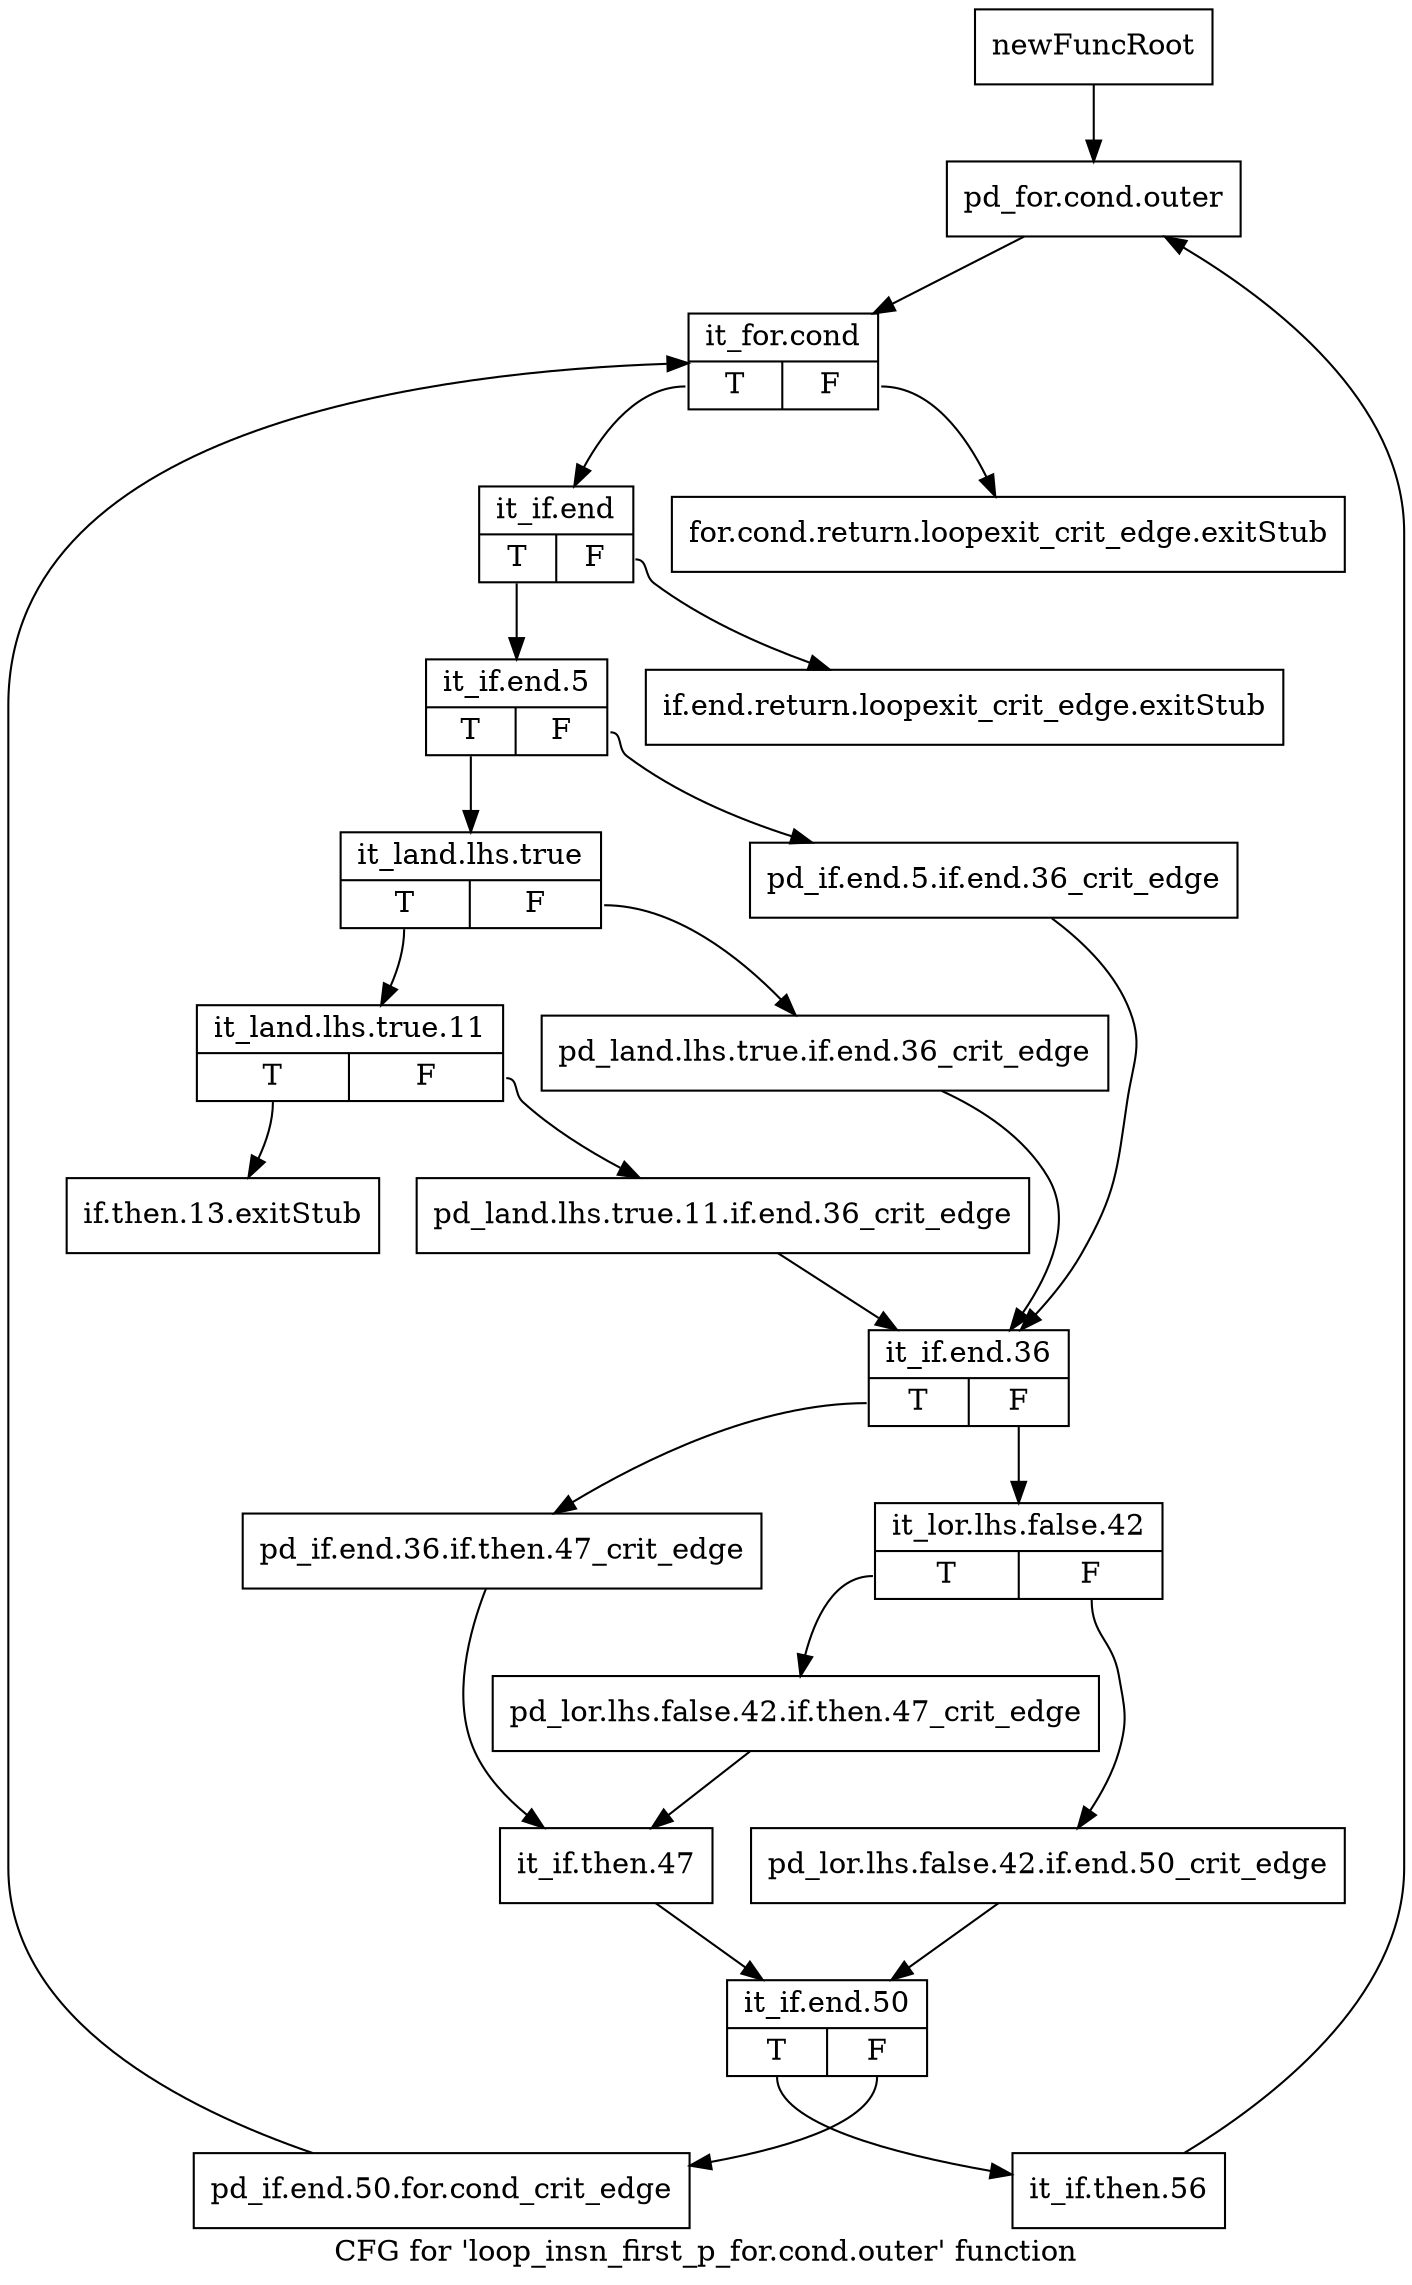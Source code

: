 digraph "CFG for 'loop_insn_first_p_for.cond.outer' function" {
	label="CFG for 'loop_insn_first_p_for.cond.outer' function";

	Node0xb497210 [shape=record,label="{newFuncRoot}"];
	Node0xb497210 -> Node0xb4a2a00;
	Node0xb497260 [shape=record,label="{for.cond.return.loopexit_crit_edge.exitStub}"];
	Node0xb4a2960 [shape=record,label="{if.end.return.loopexit_crit_edge.exitStub}"];
	Node0xb4a29b0 [shape=record,label="{if.then.13.exitStub}"];
	Node0xb4a2a00 [shape=record,label="{pd_for.cond.outer}"];
	Node0xb4a2a00 -> Node0xb4a2a50;
	Node0xb4a2a50 [shape=record,label="{it_for.cond|{<s0>T|<s1>F}}"];
	Node0xb4a2a50:s0 -> Node0xb4a2aa0;
	Node0xb4a2a50:s1 -> Node0xb497260;
	Node0xb4a2aa0 [shape=record,label="{it_if.end|{<s0>T|<s1>F}}"];
	Node0xb4a2aa0:s0 -> Node0xb4a2af0;
	Node0xb4a2aa0:s1 -> Node0xb4a2960;
	Node0xb4a2af0 [shape=record,label="{it_if.end.5|{<s0>T|<s1>F}}"];
	Node0xb4a2af0:s0 -> Node0xb4a2b90;
	Node0xb4a2af0:s1 -> Node0xb4a2b40;
	Node0xb4a2b40 [shape=record,label="{pd_if.end.5.if.end.36_crit_edge}"];
	Node0xb4a2b40 -> Node0xb4a2cd0;
	Node0xb4a2b90 [shape=record,label="{it_land.lhs.true|{<s0>T|<s1>F}}"];
	Node0xb4a2b90:s0 -> Node0xb4a2c30;
	Node0xb4a2b90:s1 -> Node0xb4a2be0;
	Node0xb4a2be0 [shape=record,label="{pd_land.lhs.true.if.end.36_crit_edge}"];
	Node0xb4a2be0 -> Node0xb4a2cd0;
	Node0xb4a2c30 [shape=record,label="{it_land.lhs.true.11|{<s0>T|<s1>F}}"];
	Node0xb4a2c30:s0 -> Node0xb4a29b0;
	Node0xb4a2c30:s1 -> Node0xb4a2c80;
	Node0xb4a2c80 [shape=record,label="{pd_land.lhs.true.11.if.end.36_crit_edge}"];
	Node0xb4a2c80 -> Node0xb4a2cd0;
	Node0xb4a2cd0 [shape=record,label="{it_if.end.36|{<s0>T|<s1>F}}"];
	Node0xb4a2cd0:s0 -> Node0xb4a2e10;
	Node0xb4a2cd0:s1 -> Node0xb4a2d20;
	Node0xb4a2d20 [shape=record,label="{it_lor.lhs.false.42|{<s0>T|<s1>F}}"];
	Node0xb4a2d20:s0 -> Node0xb4a2dc0;
	Node0xb4a2d20:s1 -> Node0xb4a2d70;
	Node0xb4a2d70 [shape=record,label="{pd_lor.lhs.false.42.if.end.50_crit_edge}"];
	Node0xb4a2d70 -> Node0xb4a2eb0;
	Node0xb4a2dc0 [shape=record,label="{pd_lor.lhs.false.42.if.then.47_crit_edge}"];
	Node0xb4a2dc0 -> Node0xb4a2e60;
	Node0xb4a2e10 [shape=record,label="{pd_if.end.36.if.then.47_crit_edge}"];
	Node0xb4a2e10 -> Node0xb4a2e60;
	Node0xb4a2e60 [shape=record,label="{it_if.then.47}"];
	Node0xb4a2e60 -> Node0xb4a2eb0;
	Node0xb4a2eb0 [shape=record,label="{it_if.end.50|{<s0>T|<s1>F}}"];
	Node0xb4a2eb0:s0 -> Node0xb4a51c0;
	Node0xb4a2eb0:s1 -> Node0xb4a2f00;
	Node0xb4a2f00 [shape=record,label="{pd_if.end.50.for.cond_crit_edge}"];
	Node0xb4a2f00 -> Node0xb4a2a50;
	Node0xb4a51c0 [shape=record,label="{it_if.then.56}"];
	Node0xb4a51c0 -> Node0xb4a2a00;
}
